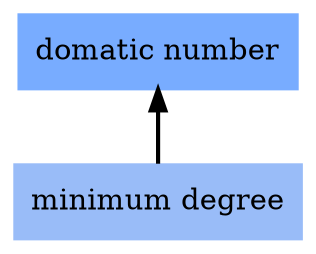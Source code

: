digraph local_KRV6tI {
	node [color=lightblue2 style=filled]
	margin=0.04 size="6,6"
	rankdir = BT
	"n_KRV6tI" [label="domatic number" URL="/parameters/html/KRV6tI" color="#78acff" shape=box]
	"n_GPmOeT" [label="minimum degree" URL="/parameters/html/GPmOeT" color="#99bcf8" shape=box]
	"n_GPmOeT" -> "n_KRV6tI" [label="" decorate=true lblstyle="above, sloped" weight="100" penwidth="2.0"]
}
